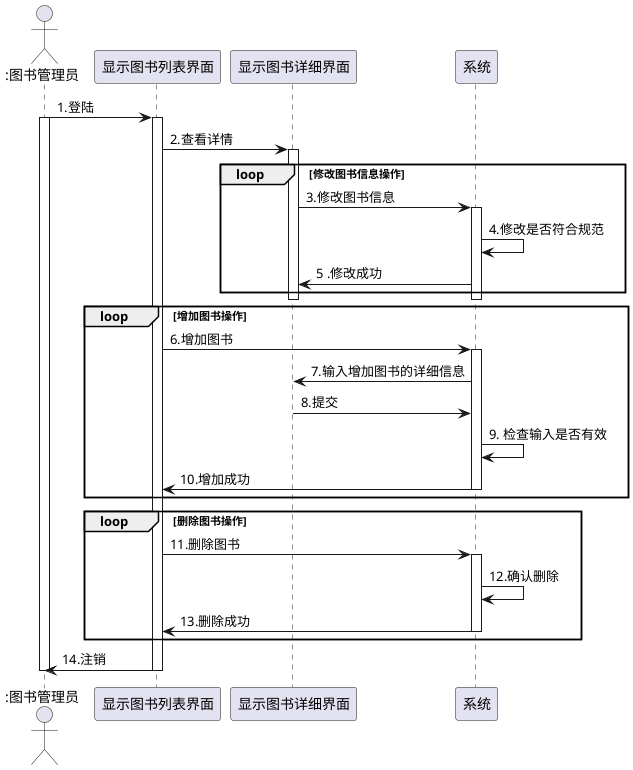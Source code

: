 @startuml
actor ":图书管理员"

":图书管理员"->"显示图书列表界面" : 1.登陆
activate ":图书管理员"
activate "显示图书列表界面"
"显示图书列表界面"->"显示图书详细界面" : 2.查看详情
activate "显示图书详细界面"
loop 修改图书信息操作
"显示图书详细界面"->"系统" : 3.修改图书信息
activate "系统"
"系统"->"系统" :4.修改是否符合规范
系统->"显示图书详细界面" : 5 .修改成功
end
deactivate "系统"
deactivate "显示图书详细界面"
loop 增加图书操作
"显示图书列表界面"->"系统" :6.增加图书
activate "系统"
"系统"->"显示图书详细界面" :7.输入增加图书的详细信息
"系统"<-"显示图书详细界面" :8.提交
"系统"->"系统" :9. 检查输入是否有效
"系统"->"显示图书列表界面" :10.增加成功
deactivate "系统"
end
loop 删除图书操作
"显示图书列表界面" ->"系统" : 11.删除图书
activate "系统"
"系统"->"系统" :12.确认删除
"系统"->"显示图书列表界面" : 13.删除成功
deactivate "系统"
end
"显示图书列表界面"->":图书管理员" :14.注销
deactivate "显示图书列表界面"
deactivate ":图书管理员"
@enduml